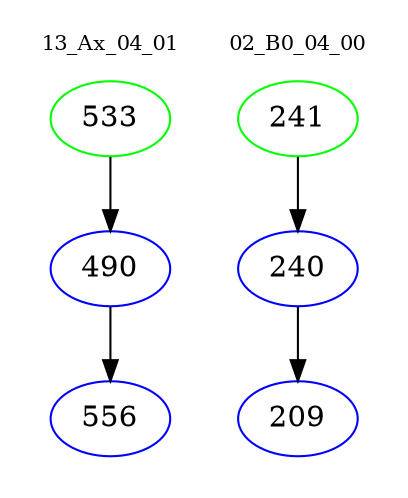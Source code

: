 digraph{
subgraph cluster_0 {
color = white
label = "13_Ax_04_01";
fontsize=10;
T0_533 [label="533", color="green"]
T0_533 -> T0_490 [color="black"]
T0_490 [label="490", color="blue"]
T0_490 -> T0_556 [color="black"]
T0_556 [label="556", color="blue"]
}
subgraph cluster_1 {
color = white
label = "02_B0_04_00";
fontsize=10;
T1_241 [label="241", color="green"]
T1_241 -> T1_240 [color="black"]
T1_240 [label="240", color="blue"]
T1_240 -> T1_209 [color="black"]
T1_209 [label="209", color="blue"]
}
}
